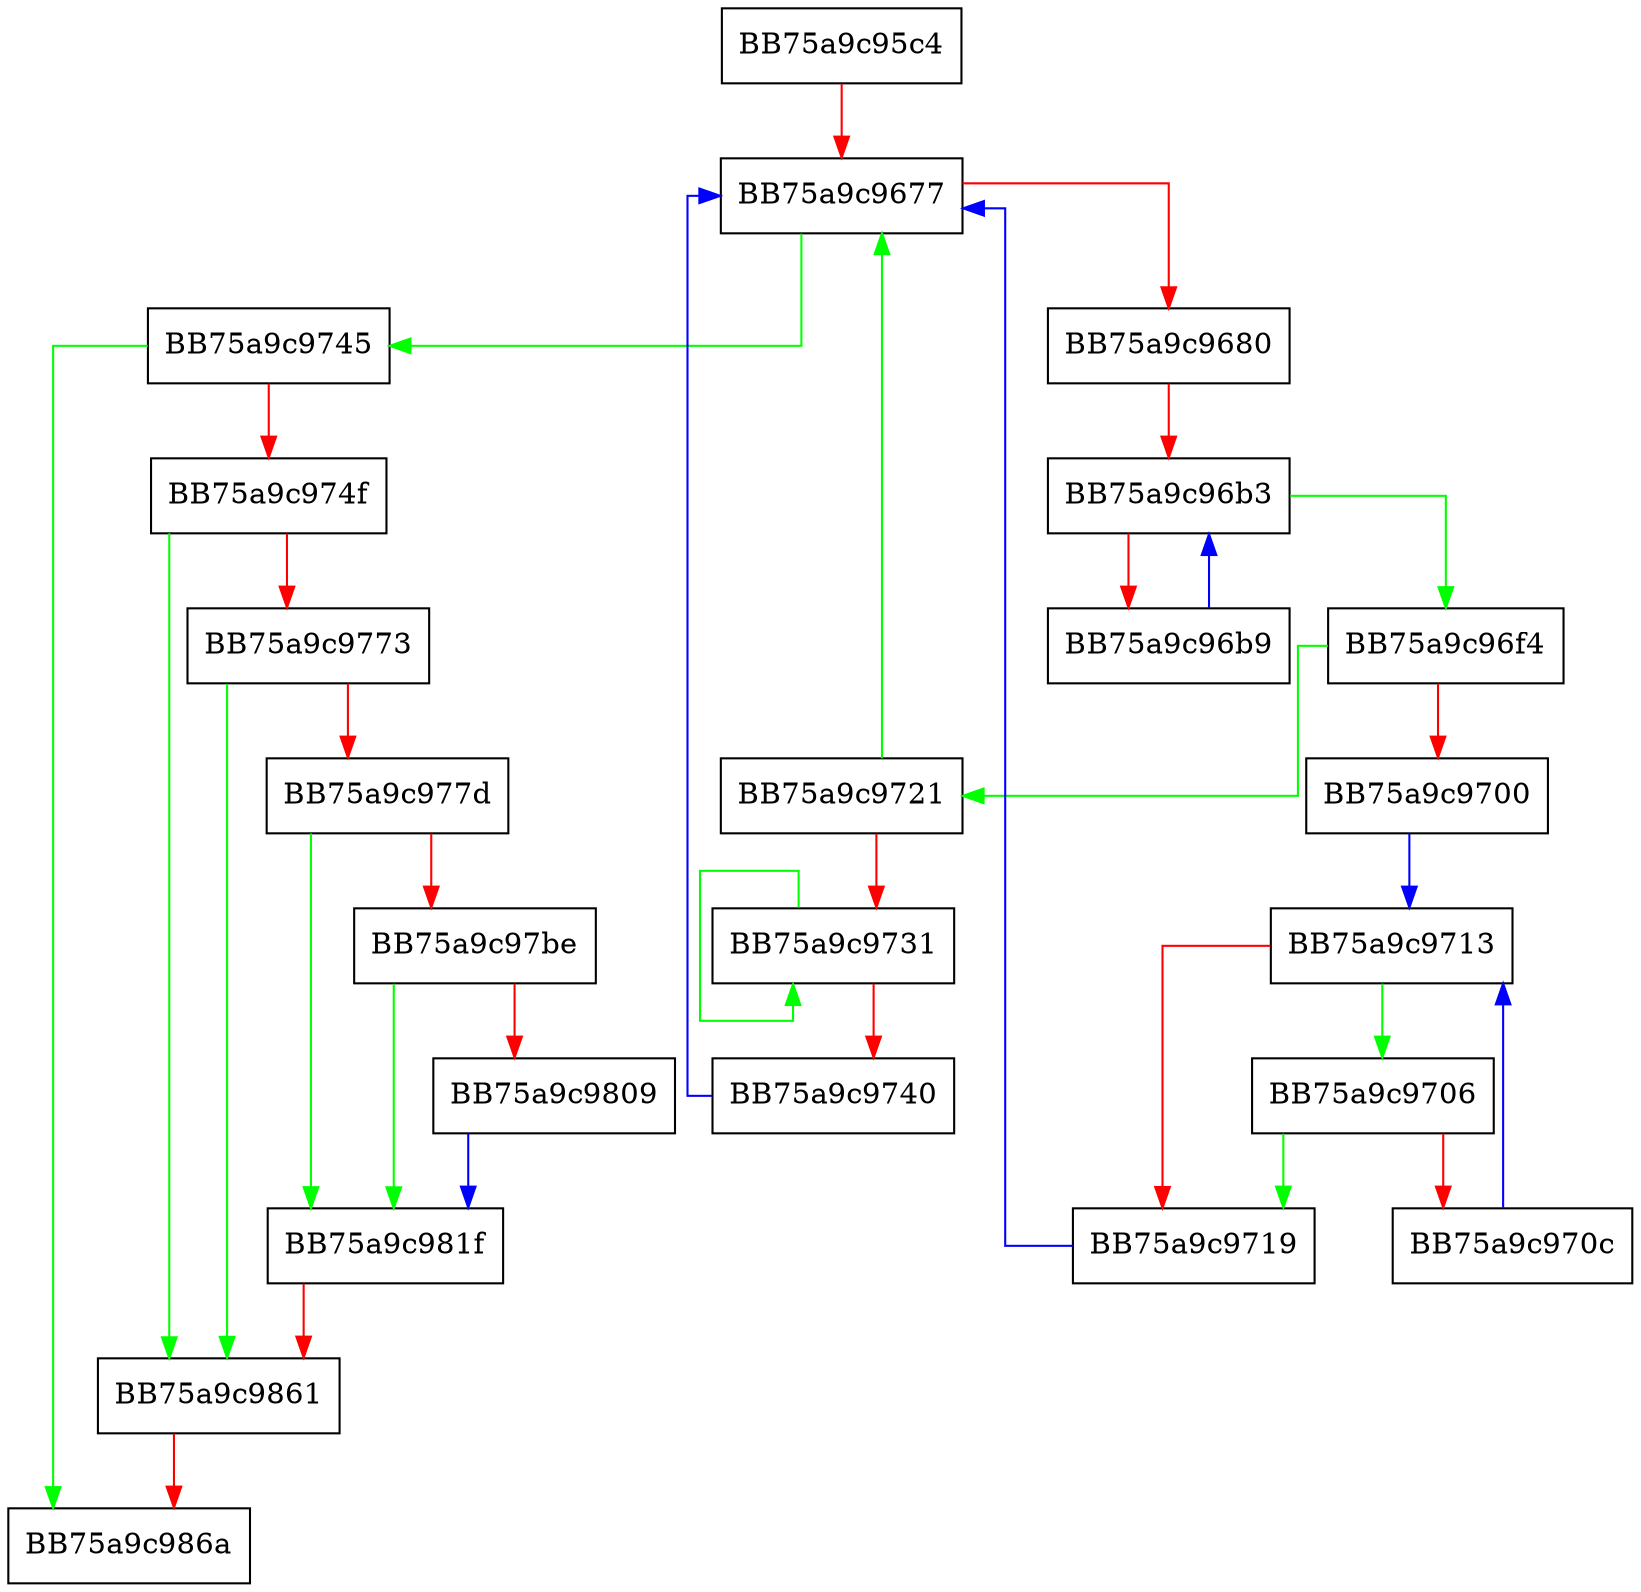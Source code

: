 digraph generate_coarse_grain_cfi {
  node [shape="box"];
  graph [splines=ortho];
  BB75a9c95c4 -> BB75a9c9677 [color="red"];
  BB75a9c9677 -> BB75a9c9745 [color="green"];
  BB75a9c9677 -> BB75a9c9680 [color="red"];
  BB75a9c9680 -> BB75a9c96b3 [color="red"];
  BB75a9c96b3 -> BB75a9c96f4 [color="green"];
  BB75a9c96b3 -> BB75a9c96b9 [color="red"];
  BB75a9c96b9 -> BB75a9c96b3 [color="blue"];
  BB75a9c96f4 -> BB75a9c9721 [color="green"];
  BB75a9c96f4 -> BB75a9c9700 [color="red"];
  BB75a9c9700 -> BB75a9c9713 [color="blue"];
  BB75a9c9706 -> BB75a9c9719 [color="green"];
  BB75a9c9706 -> BB75a9c970c [color="red"];
  BB75a9c970c -> BB75a9c9713 [color="blue"];
  BB75a9c9713 -> BB75a9c9706 [color="green"];
  BB75a9c9713 -> BB75a9c9719 [color="red"];
  BB75a9c9719 -> BB75a9c9677 [color="blue"];
  BB75a9c9721 -> BB75a9c9677 [color="green"];
  BB75a9c9721 -> BB75a9c9731 [color="red"];
  BB75a9c9731 -> BB75a9c9731 [color="green"];
  BB75a9c9731 -> BB75a9c9740 [color="red"];
  BB75a9c9740 -> BB75a9c9677 [color="blue"];
  BB75a9c9745 -> BB75a9c986a [color="green"];
  BB75a9c9745 -> BB75a9c974f [color="red"];
  BB75a9c974f -> BB75a9c9861 [color="green"];
  BB75a9c974f -> BB75a9c9773 [color="red"];
  BB75a9c9773 -> BB75a9c9861 [color="green"];
  BB75a9c9773 -> BB75a9c977d [color="red"];
  BB75a9c977d -> BB75a9c981f [color="green"];
  BB75a9c977d -> BB75a9c97be [color="red"];
  BB75a9c97be -> BB75a9c981f [color="green"];
  BB75a9c97be -> BB75a9c9809 [color="red"];
  BB75a9c9809 -> BB75a9c981f [color="blue"];
  BB75a9c981f -> BB75a9c9861 [color="red"];
  BB75a9c9861 -> BB75a9c986a [color="red"];
}